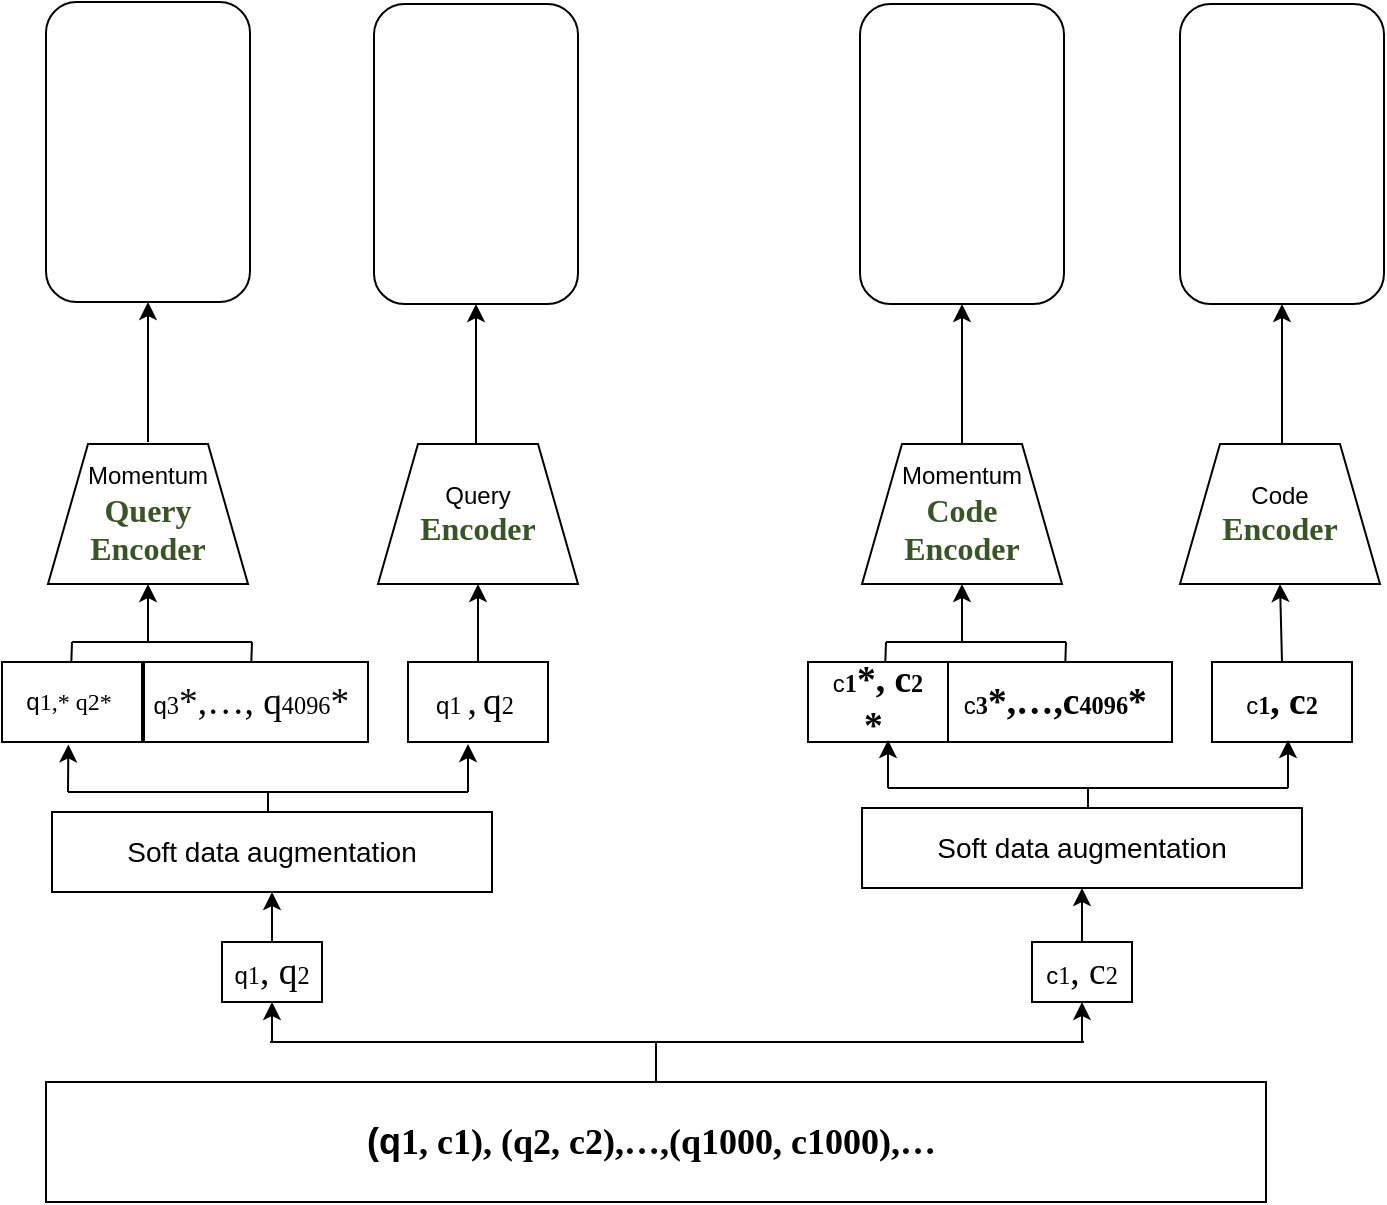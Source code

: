 <mxfile version="22.1.18" type="github">
  <diagram name="第 1 页" id="awsZ11LKHAH2snAvU0Er">
    <mxGraphModel dx="698" dy="429" grid="1" gridSize="10" guides="1" tooltips="1" connect="1" arrows="1" fold="1" page="1" pageScale="1" pageWidth="827" pageHeight="1169" math="0" shadow="0">
      <root>
        <mxCell id="0" />
        <mxCell id="1" parent="0" />
        <mxCell id="aNl_W9AP3bxOsuSqv49G-1" value="&lt;div&gt;&lt;font style=&quot;font-size: 18px;&quot;&gt;&lt;b&gt;(q&lt;span style=&quot;font-family: Arial-BoldMT;&quot;&gt;1&lt;/span&gt;&lt;span style=&quot;font-family: Arial-BoldMT;&quot;&gt;, c&lt;/span&gt;&lt;span style=&quot;font-family: Arial-BoldMT;&quot;&gt;1&lt;/span&gt;&lt;span style=&quot;font-family: Arial-BoldMT;&quot;&gt;), (q&lt;/span&gt;&lt;span style=&quot;font-family: Arial-BoldMT;&quot;&gt;2&lt;/span&gt;&lt;span style=&quot;font-family: Arial-BoldMT;&quot;&gt;, c&lt;/span&gt;&lt;span style=&quot;font-family: Arial-BoldMT;&quot;&gt;2&lt;/span&gt;&lt;span style=&quot;font-family: Arial-BoldMT;&quot;&gt;),&lt;/span&gt;&lt;span style=&quot;font-family: 宋体;&quot;&gt;…&lt;/span&gt;&lt;span style=&quot;font-family: Arial-BoldMT;&quot;&gt;,(q&lt;/span&gt;&lt;span style=&quot;font-family: Arial-BoldMT;&quot;&gt;1000&lt;/span&gt;&lt;span style=&quot;font-family: Arial-BoldMT;&quot;&gt;, c&lt;/span&gt;&lt;span style=&quot;font-family: Arial-BoldMT;&quot;&gt;1000&lt;/span&gt;&lt;span style=&quot;font-family: Arial-BoldMT;&quot;&gt;),&lt;/span&gt;&lt;span style=&quot;font-family: 宋体;&quot;&gt;…&amp;nbsp;&lt;/span&gt;&lt;/b&gt;&lt;/font&gt;&lt;/div&gt;" style="rounded=0;whiteSpace=wrap;html=1;" vertex="1" parent="1">
          <mxGeometry x="109" y="1060" width="610" height="60" as="geometry" />
        </mxCell>
        <mxCell id="aNl_W9AP3bxOsuSqv49G-2" value="&lt;div&gt;&lt;font style=&quot;font-size: 14px;&quot;&gt;Soft data augmentation&lt;/font&gt;&lt;/div&gt;" style="rounded=0;whiteSpace=wrap;html=1;" vertex="1" parent="1">
          <mxGeometry x="112" y="925" width="220" height="40" as="geometry" />
        </mxCell>
        <mxCell id="aNl_W9AP3bxOsuSqv49G-4" value="&lt;div&gt;&lt;font style=&quot;font-size: 14px;&quot;&gt;Soft data augmentation&lt;/font&gt;&lt;/div&gt;" style="rounded=0;whiteSpace=wrap;html=1;" vertex="1" parent="1">
          <mxGeometry x="517" y="923" width="220" height="40" as="geometry" />
        </mxCell>
        <mxCell id="aNl_W9AP3bxOsuSqv49G-17" value="" style="edgeStyle=orthogonalEdgeStyle;rounded=0;orthogonalLoop=1;jettySize=auto;html=1;" edge="1" parent="1" source="aNl_W9AP3bxOsuSqv49G-5" target="aNl_W9AP3bxOsuSqv49G-2">
          <mxGeometry relative="1" as="geometry" />
        </mxCell>
        <mxCell id="aNl_W9AP3bxOsuSqv49G-5" value="&lt;div&gt;q&lt;span style=&quot;font-size: 9.12pt; font-family: Arial-BoldMT;&quot;&gt;1&lt;/span&gt;&lt;span style=&quot;font-size: 14.04pt; font-family: Arial-BoldMT;&quot;&gt;, q&lt;/span&gt;&lt;span style=&quot;font-size: 9.12pt; font-family: Arial-BoldMT;&quot;&gt;2&lt;/span&gt;&lt;/div&gt;" style="rounded=0;whiteSpace=wrap;html=1;" vertex="1" parent="1">
          <mxGeometry x="197" y="990" width="50" height="30" as="geometry" />
        </mxCell>
        <mxCell id="aNl_W9AP3bxOsuSqv49G-18" value="" style="edgeStyle=orthogonalEdgeStyle;rounded=0;orthogonalLoop=1;jettySize=auto;html=1;" edge="1" parent="1" source="aNl_W9AP3bxOsuSqv49G-6" target="aNl_W9AP3bxOsuSqv49G-4">
          <mxGeometry relative="1" as="geometry" />
        </mxCell>
        <mxCell id="aNl_W9AP3bxOsuSqv49G-6" value="&lt;div&gt;c&lt;span style=&quot;font-size: 9.12pt; font-family: Arial-BoldMT;&quot;&gt;1&lt;/span&gt;&lt;span style=&quot;font-size: 14.04pt; font-family: Arial-BoldMT;&quot;&gt;, c&lt;/span&gt;&lt;span style=&quot;font-size: 9.12pt; font-family: Arial-BoldMT;&quot;&gt;2&lt;/span&gt;&lt;/div&gt;" style="rounded=0;whiteSpace=wrap;html=1;" vertex="1" parent="1">
          <mxGeometry x="602" y="990" width="50" height="30" as="geometry" />
        </mxCell>
        <mxCell id="aNl_W9AP3bxOsuSqv49G-11" value="" style="endArrow=none;html=1;rounded=0;exitX=0.5;exitY=0;exitDx=0;exitDy=0;" edge="1" parent="1" source="aNl_W9AP3bxOsuSqv49G-1">
          <mxGeometry width="50" height="50" relative="1" as="geometry">
            <mxPoint x="390" y="860" as="sourcePoint" />
            <mxPoint x="414" y="1040" as="targetPoint" />
          </mxGeometry>
        </mxCell>
        <mxCell id="aNl_W9AP3bxOsuSqv49G-13" value="" style="endArrow=none;html=1;rounded=0;" edge="1" parent="1">
          <mxGeometry width="50" height="50" relative="1" as="geometry">
            <mxPoint x="221" y="1040" as="sourcePoint" />
            <mxPoint x="628" y="1040" as="targetPoint" />
          </mxGeometry>
        </mxCell>
        <mxCell id="aNl_W9AP3bxOsuSqv49G-15" value="" style="endArrow=classic;html=1;rounded=0;entryX=0.5;entryY=1;entryDx=0;entryDy=0;" edge="1" parent="1" target="aNl_W9AP3bxOsuSqv49G-5">
          <mxGeometry width="50" height="50" relative="1" as="geometry">
            <mxPoint x="222" y="1040" as="sourcePoint" />
            <mxPoint x="522" y="810" as="targetPoint" />
          </mxGeometry>
        </mxCell>
        <mxCell id="aNl_W9AP3bxOsuSqv49G-16" value="" style="endArrow=classic;html=1;rounded=0;entryX=0.5;entryY=1;entryDx=0;entryDy=0;" edge="1" parent="1" target="aNl_W9AP3bxOsuSqv49G-6">
          <mxGeometry width="50" height="50" relative="1" as="geometry">
            <mxPoint x="627" y="1040" as="sourcePoint" />
            <mxPoint x="517" y="980" as="targetPoint" />
          </mxGeometry>
        </mxCell>
        <mxCell id="aNl_W9AP3bxOsuSqv49G-19" value="&lt;div&gt;&lt;font style=&quot;font-size: 12px;&quot;&gt;q&lt;span style=&quot;font-family: Arial-BoldMT;&quot;&gt;1&lt;/span&gt;&lt;span style=&quot;font-family: Arial-BoldMT;&quot;&gt;,* q&lt;/span&gt;&lt;span style=&quot;font-family: Arial-BoldMT;&quot;&gt;2&lt;/span&gt;&lt;span style=&quot;font-family: Arial-BoldMT;&quot;&gt;*&amp;nbsp;&lt;/span&gt;&lt;/font&gt;&lt;/div&gt;" style="rounded=0;whiteSpace=wrap;html=1;" vertex="1" parent="1">
          <mxGeometry x="87" y="850" width="70" height="40" as="geometry" />
        </mxCell>
        <mxCell id="aNl_W9AP3bxOsuSqv49G-20" value="&lt;div&gt;q&lt;span style=&quot;font-size: 9.12pt; font-family: Arial-BoldMT;&quot;&gt;3&lt;/span&gt;&lt;span style=&quot;font-size: 14.04pt; font-family: Arial-BoldMT;&quot;&gt;*,&lt;/span&gt;&lt;span style=&quot;font-size: 14.04pt; font-family: 宋体;&quot;&gt;…&lt;/span&gt;&lt;span style=&quot;font-size: 14.04pt; font-family: Arial-BoldMT;&quot;&gt;, q&lt;/span&gt;&lt;span style=&quot;font-size: 9.12pt; font-family: Arial-BoldMT;&quot;&gt;4096&lt;/span&gt;&lt;span style=&quot;font-size: 14.04pt; font-family: Arial-BoldMT;&quot;&gt;*&amp;nbsp;&lt;/span&gt;&lt;/div&gt;" style="rounded=0;whiteSpace=wrap;html=1;" vertex="1" parent="1">
          <mxGeometry x="158" y="850" width="112" height="40" as="geometry" />
        </mxCell>
        <mxCell id="aNl_W9AP3bxOsuSqv49G-21" value="&lt;div&gt;q&lt;span style=&quot;font-size: 9.12pt; font-family: Arial-BoldMT;&quot;&gt;1 &lt;/span&gt;&lt;span style=&quot;font-size: 14.064pt; font-family: Arial-BoldMT;&quot;&gt;,&lt;/span&gt;&lt;span style=&quot;font-size: 9.12pt; font-family: Arial-BoldMT;&quot;&gt; &lt;/span&gt;&lt;span style=&quot;font-size: 14.064pt; font-family: Arial-BoldMT;&quot;&gt;q&lt;/span&gt;&lt;span style=&quot;font-size: 9.12pt; font-family: Arial-BoldMT;&quot;&gt;2&amp;nbsp;&lt;/span&gt;&lt;/div&gt;" style="rounded=0;whiteSpace=wrap;html=1;" vertex="1" parent="1">
          <mxGeometry x="290" y="850" width="70" height="40" as="geometry" />
        </mxCell>
        <mxCell id="aNl_W9AP3bxOsuSqv49G-25" value="&lt;div&gt;c&lt;span style=&quot;font-size: 9.12pt; font-family: Arial-BoldMT; font-weight: bold;&quot;&gt;1&lt;/span&gt;&lt;span style=&quot;font-size: 14.064pt; font-family: Arial-BoldMT; font-weight: bold;&quot;&gt;*, c&lt;/span&gt;&lt;span style=&quot;font-size: 9.12pt; font-family: Arial-BoldMT; font-weight: bold;&quot;&gt;2&lt;br/&gt;&lt;/span&gt;&lt;span style=&quot;font-size: 14.064pt; font-family: Arial-BoldMT; font-weight: bold;&quot;&gt;*&amp;nbsp;&lt;/span&gt;&lt;/div&gt;" style="rounded=0;whiteSpace=wrap;html=1;" vertex="1" parent="1">
          <mxGeometry x="490" y="850" width="70" height="40" as="geometry" />
        </mxCell>
        <mxCell id="aNl_W9AP3bxOsuSqv49G-26" value="&lt;div&gt;c&lt;span style=&quot;font-size: 9.12pt; font-family: Arial-BoldMT; font-weight: bold;&quot;&gt;3&lt;/span&gt;&lt;span style=&quot;font-size: 14.04pt; font-family: Arial-BoldMT; font-weight: bold;&quot;&gt;*,&lt;/span&gt;&lt;span style=&quot;font-size: 14.04pt; font-family: 宋体; font-weight: bold;&quot;&gt;…&lt;/span&gt;&lt;span style=&quot;font-size: 14.04pt; font-family: Arial-BoldMT; font-weight: bold;&quot;&gt;,c&lt;/span&gt;&lt;span style=&quot;font-size: 9.12pt; font-family: Arial-BoldMT; font-weight: bold;&quot;&gt;4096&lt;/span&gt;&lt;span style=&quot;font-size: 14.04pt; font-family: Arial-BoldMT; font-weight: bold;&quot;&gt;*&amp;nbsp;&lt;/span&gt;&lt;/div&gt;" style="rounded=0;whiteSpace=wrap;html=1;" vertex="1" parent="1">
          <mxGeometry x="560" y="850" width="112" height="40" as="geometry" />
        </mxCell>
        <mxCell id="aNl_W9AP3bxOsuSqv49G-27" value="&lt;div&gt;c&lt;span style=&quot;font-size: 9.12pt; font-family: Arial-BoldMT; font-weight: bold;&quot;&gt;1&lt;/span&gt;&lt;span style=&quot;font-size: 14.064pt; font-family: Arial-BoldMT; font-weight: bold;&quot;&gt;, c&lt;/span&gt;&lt;span style=&quot;font-size: 9.12pt; font-family: Arial-BoldMT; font-weight: bold;&quot;&gt;2&lt;/span&gt;&lt;/div&gt;" style="rounded=0;whiteSpace=wrap;html=1;" vertex="1" parent="1">
          <mxGeometry x="692" y="850" width="70" height="40" as="geometry" />
        </mxCell>
        <mxCell id="aNl_W9AP3bxOsuSqv49G-30" value="" style="endArrow=none;html=1;rounded=0;" edge="1" parent="1">
          <mxGeometry width="50" height="50" relative="1" as="geometry">
            <mxPoint x="220" y="925" as="sourcePoint" />
            <mxPoint x="220" y="915" as="targetPoint" />
          </mxGeometry>
        </mxCell>
        <mxCell id="aNl_W9AP3bxOsuSqv49G-31" value="" style="endArrow=none;html=1;rounded=0;" edge="1" parent="1">
          <mxGeometry width="50" height="50" relative="1" as="geometry">
            <mxPoint x="120" y="915" as="sourcePoint" />
            <mxPoint x="320" y="915" as="targetPoint" />
          </mxGeometry>
        </mxCell>
        <mxCell id="aNl_W9AP3bxOsuSqv49G-32" value="" style="endArrow=classic;html=1;rounded=0;entryX=0.474;entryY=1.03;entryDx=0;entryDy=0;entryPerimeter=0;" edge="1" parent="1" target="aNl_W9AP3bxOsuSqv49G-19">
          <mxGeometry width="50" height="50" relative="1" as="geometry">
            <mxPoint x="120" y="915" as="sourcePoint" />
            <mxPoint x="119.83" y="892.68" as="targetPoint" />
          </mxGeometry>
        </mxCell>
        <mxCell id="aNl_W9AP3bxOsuSqv49G-35" value="" style="endArrow=classic;html=1;rounded=0;entryX=0.474;entryY=1.03;entryDx=0;entryDy=0;entryPerimeter=0;" edge="1" parent="1">
          <mxGeometry width="50" height="50" relative="1" as="geometry">
            <mxPoint x="320" y="915" as="sourcePoint" />
            <mxPoint x="320" y="891" as="targetPoint" />
          </mxGeometry>
        </mxCell>
        <mxCell id="aNl_W9AP3bxOsuSqv49G-37" value="" style="endArrow=none;html=1;rounded=0;" edge="1" parent="1">
          <mxGeometry width="50" height="50" relative="1" as="geometry">
            <mxPoint x="630" y="923" as="sourcePoint" />
            <mxPoint x="630" y="913" as="targetPoint" />
          </mxGeometry>
        </mxCell>
        <mxCell id="aNl_W9AP3bxOsuSqv49G-38" value="" style="endArrow=none;html=1;rounded=0;" edge="1" parent="1">
          <mxGeometry width="50" height="50" relative="1" as="geometry">
            <mxPoint x="530" y="913" as="sourcePoint" />
            <mxPoint x="730" y="913" as="targetPoint" />
          </mxGeometry>
        </mxCell>
        <mxCell id="aNl_W9AP3bxOsuSqv49G-39" value="" style="endArrow=classic;html=1;rounded=0;entryX=0.474;entryY=1.03;entryDx=0;entryDy=0;entryPerimeter=0;" edge="1" parent="1">
          <mxGeometry width="50" height="50" relative="1" as="geometry">
            <mxPoint x="530" y="913" as="sourcePoint" />
            <mxPoint x="530" y="889" as="targetPoint" />
          </mxGeometry>
        </mxCell>
        <mxCell id="aNl_W9AP3bxOsuSqv49G-40" value="" style="endArrow=classic;html=1;rounded=0;entryX=0.474;entryY=1.03;entryDx=0;entryDy=0;entryPerimeter=0;" edge="1" parent="1">
          <mxGeometry width="50" height="50" relative="1" as="geometry">
            <mxPoint x="730" y="913" as="sourcePoint" />
            <mxPoint x="730" y="889" as="targetPoint" />
          </mxGeometry>
        </mxCell>
        <mxCell id="aNl_W9AP3bxOsuSqv49G-41" value="&lt;div&gt;Momentum&lt;br/&gt;&lt;/div&gt;&lt;div&gt;&lt;span style=&quot;mso-spacerun:&#39;yes&#39;;font-size:12pt;font-family:Arial-BoldMT;color:rgb(55,86,35);font-weight:bold;&quot;&gt;Query &lt;br/&gt;&lt;/span&gt;&lt;/div&gt;&lt;div&gt;&lt;span style=&quot;mso-spacerun:&#39;yes&#39;;font-size:12pt;font-family:Arial-BoldMT;color:rgb(55,86,35);font-weight:bold;&quot;&gt;Encoder&lt;/span&gt;&lt;/div&gt;" style="shape=trapezoid;perimeter=trapezoidPerimeter;whiteSpace=wrap;html=1;fixedSize=1;" vertex="1" parent="1">
          <mxGeometry x="110" y="741" width="100" height="70" as="geometry" />
        </mxCell>
        <mxCell id="aNl_W9AP3bxOsuSqv49G-42" value="&lt;div&gt;Query &lt;br/&gt;&lt;/div&gt;&lt;div&gt;&lt;span style=&quot;mso-spacerun:&#39;yes&#39;;font-size:12pt;font-family:Arial-BoldMT;color:rgb(55,86,35);font-weight:bold;&quot;&gt;Encoder&lt;/span&gt;&lt;/div&gt;" style="shape=trapezoid;perimeter=trapezoidPerimeter;whiteSpace=wrap;html=1;fixedSize=1;" vertex="1" parent="1">
          <mxGeometry x="275" y="741" width="100" height="70" as="geometry" />
        </mxCell>
        <mxCell id="aNl_W9AP3bxOsuSqv49G-43" value="&lt;div&gt;Momentum&lt;br/&gt;&lt;/div&gt;&lt;div&gt;&lt;span style=&quot;mso-spacerun:&#39;yes&#39;;font-size:12pt;font-family:Arial-BoldMT;color:rgb(55,86,35);font-weight:bold;&quot;&gt;Code &lt;br/&gt;&lt;/span&gt;&lt;/div&gt;&lt;div&gt;&lt;span style=&quot;mso-spacerun:&#39;yes&#39;;font-size:12pt;font-family:Arial-BoldMT;color:rgb(55,86,35);font-weight:bold;&quot;&gt;Encoder&lt;/span&gt;&lt;/div&gt;" style="shape=trapezoid;perimeter=trapezoidPerimeter;whiteSpace=wrap;html=1;fixedSize=1;" vertex="1" parent="1">
          <mxGeometry x="517" y="741" width="100" height="70" as="geometry" />
        </mxCell>
        <mxCell id="aNl_W9AP3bxOsuSqv49G-44" value="&lt;div&gt;Code &lt;br/&gt;&lt;/div&gt;&lt;div&gt;&lt;span style=&quot;mso-spacerun:&#39;yes&#39;;font-size:12pt;font-family:Arial-BoldMT;color:rgb(55,86,35);font-weight:bold;&quot;&gt;Encoder&lt;/span&gt;&lt;/div&gt;" style="shape=trapezoid;perimeter=trapezoidPerimeter;whiteSpace=wrap;html=1;fixedSize=1;" vertex="1" parent="1">
          <mxGeometry x="676" y="741" width="100" height="70" as="geometry" />
        </mxCell>
        <mxCell id="aNl_W9AP3bxOsuSqv49G-45" value="" style="endArrow=classic;html=1;rounded=0;exitX=0.5;exitY=0;exitDx=0;exitDy=0;entryX=0.5;entryY=1;entryDx=0;entryDy=0;" edge="1" parent="1" source="aNl_W9AP3bxOsuSqv49G-21" target="aNl_W9AP3bxOsuSqv49G-42">
          <mxGeometry width="50" height="50" relative="1" as="geometry">
            <mxPoint x="460" y="890" as="sourcePoint" />
            <mxPoint x="430" y="820" as="targetPoint" />
          </mxGeometry>
        </mxCell>
        <mxCell id="aNl_W9AP3bxOsuSqv49G-46" value="" style="endArrow=classic;html=1;rounded=0;exitX=0.5;exitY=0;exitDx=0;exitDy=0;entryX=0.5;entryY=1;entryDx=0;entryDy=0;" edge="1" parent="1" source="aNl_W9AP3bxOsuSqv49G-27" target="aNl_W9AP3bxOsuSqv49G-44">
          <mxGeometry width="50" height="50" relative="1" as="geometry">
            <mxPoint x="460" y="890" as="sourcePoint" />
            <mxPoint x="510" y="840" as="targetPoint" />
          </mxGeometry>
        </mxCell>
        <mxCell id="aNl_W9AP3bxOsuSqv49G-47" value="" style="endArrow=none;html=1;rounded=0;" edge="1" parent="1">
          <mxGeometry width="50" height="50" relative="1" as="geometry">
            <mxPoint x="121.66" y="850" as="sourcePoint" />
            <mxPoint x="122" y="840" as="targetPoint" />
          </mxGeometry>
        </mxCell>
        <mxCell id="aNl_W9AP3bxOsuSqv49G-49" value="" style="endArrow=none;html=1;rounded=0;" edge="1" parent="1">
          <mxGeometry width="50" height="50" relative="1" as="geometry">
            <mxPoint x="211.66" y="850" as="sourcePoint" />
            <mxPoint x="212" y="840" as="targetPoint" />
          </mxGeometry>
        </mxCell>
        <mxCell id="aNl_W9AP3bxOsuSqv49G-50" value="" style="endArrow=none;html=1;rounded=0;" edge="1" parent="1">
          <mxGeometry width="50" height="50" relative="1" as="geometry">
            <mxPoint x="122" y="840" as="sourcePoint" />
            <mxPoint x="212" y="840" as="targetPoint" />
          </mxGeometry>
        </mxCell>
        <mxCell id="aNl_W9AP3bxOsuSqv49G-51" value="" style="endArrow=classic;html=1;rounded=0;entryX=0.5;entryY=1;entryDx=0;entryDy=0;" edge="1" parent="1" target="aNl_W9AP3bxOsuSqv49G-41">
          <mxGeometry width="50" height="50" relative="1" as="geometry">
            <mxPoint x="160" y="840" as="sourcePoint" />
            <mxPoint x="158" y="811" as="targetPoint" />
          </mxGeometry>
        </mxCell>
        <mxCell id="aNl_W9AP3bxOsuSqv49G-52" value="" style="endArrow=none;html=1;rounded=0;" edge="1" parent="1">
          <mxGeometry width="50" height="50" relative="1" as="geometry">
            <mxPoint x="528.66" y="850" as="sourcePoint" />
            <mxPoint x="529" y="840" as="targetPoint" />
          </mxGeometry>
        </mxCell>
        <mxCell id="aNl_W9AP3bxOsuSqv49G-53" value="" style="endArrow=none;html=1;rounded=0;" edge="1" parent="1">
          <mxGeometry width="50" height="50" relative="1" as="geometry">
            <mxPoint x="618.66" y="850" as="sourcePoint" />
            <mxPoint x="619" y="840" as="targetPoint" />
          </mxGeometry>
        </mxCell>
        <mxCell id="aNl_W9AP3bxOsuSqv49G-54" value="" style="endArrow=none;html=1;rounded=0;" edge="1" parent="1">
          <mxGeometry width="50" height="50" relative="1" as="geometry">
            <mxPoint x="529" y="840" as="sourcePoint" />
            <mxPoint x="619" y="840" as="targetPoint" />
          </mxGeometry>
        </mxCell>
        <mxCell id="aNl_W9AP3bxOsuSqv49G-55" value="" style="endArrow=classic;html=1;rounded=0;entryX=0.5;entryY=1;entryDx=0;entryDy=0;" edge="1" parent="1">
          <mxGeometry width="50" height="50" relative="1" as="geometry">
            <mxPoint x="567" y="840" as="sourcePoint" />
            <mxPoint x="567" y="811" as="targetPoint" />
          </mxGeometry>
        </mxCell>
        <mxCell id="aNl_W9AP3bxOsuSqv49G-56" value="" style="rounded=1;whiteSpace=wrap;html=1;" vertex="1" parent="1">
          <mxGeometry x="109" y="520" width="102" height="150" as="geometry" />
        </mxCell>
        <mxCell id="aNl_W9AP3bxOsuSqv49G-60" value="" style="endArrow=classic;html=1;rounded=0;entryX=0.5;entryY=1;entryDx=0;entryDy=0;" edge="1" parent="1" target="aNl_W9AP3bxOsuSqv49G-56">
          <mxGeometry width="50" height="50" relative="1" as="geometry">
            <mxPoint x="160" y="740" as="sourcePoint" />
            <mxPoint x="470" y="640" as="targetPoint" />
          </mxGeometry>
        </mxCell>
        <mxCell id="aNl_W9AP3bxOsuSqv49G-63" value="" style="rounded=1;whiteSpace=wrap;html=1;" vertex="1" parent="1">
          <mxGeometry x="273" y="521" width="102" height="150" as="geometry" />
        </mxCell>
        <mxCell id="aNl_W9AP3bxOsuSqv49G-64" value="" style="endArrow=classic;html=1;rounded=0;entryX=0.5;entryY=1;entryDx=0;entryDy=0;" edge="1" parent="1" target="aNl_W9AP3bxOsuSqv49G-63">
          <mxGeometry width="50" height="50" relative="1" as="geometry">
            <mxPoint x="324" y="741" as="sourcePoint" />
            <mxPoint x="634" y="641" as="targetPoint" />
          </mxGeometry>
        </mxCell>
        <mxCell id="aNl_W9AP3bxOsuSqv49G-65" value="" style="rounded=1;whiteSpace=wrap;html=1;" vertex="1" parent="1">
          <mxGeometry x="516" y="521" width="102" height="150" as="geometry" />
        </mxCell>
        <mxCell id="aNl_W9AP3bxOsuSqv49G-66" value="" style="endArrow=classic;html=1;rounded=0;entryX=0.5;entryY=1;entryDx=0;entryDy=0;" edge="1" parent="1" target="aNl_W9AP3bxOsuSqv49G-65">
          <mxGeometry width="50" height="50" relative="1" as="geometry">
            <mxPoint x="567" y="741" as="sourcePoint" />
            <mxPoint x="877" y="641" as="targetPoint" />
          </mxGeometry>
        </mxCell>
        <mxCell id="aNl_W9AP3bxOsuSqv49G-67" value="" style="rounded=1;whiteSpace=wrap;html=1;" vertex="1" parent="1">
          <mxGeometry x="676" y="521" width="102" height="150" as="geometry" />
        </mxCell>
        <mxCell id="aNl_W9AP3bxOsuSqv49G-68" value="" style="endArrow=classic;html=1;rounded=0;entryX=0.5;entryY=1;entryDx=0;entryDy=0;" edge="1" parent="1" target="aNl_W9AP3bxOsuSqv49G-67">
          <mxGeometry width="50" height="50" relative="1" as="geometry">
            <mxPoint x="727" y="741" as="sourcePoint" />
            <mxPoint x="1037" y="641" as="targetPoint" />
          </mxGeometry>
        </mxCell>
      </root>
    </mxGraphModel>
  </diagram>
</mxfile>
